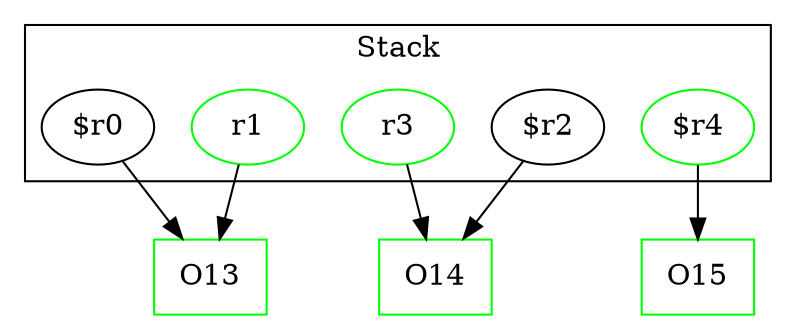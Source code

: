 digraph sample {
  rankDir="LR";
  subgraph cluster_0 {
    label="Stack"
    "r1"; "$r2"; "$r0"; "r3"; "$r4"; 
  }
  "r1" -> { O13 };
  "$r2" -> { O14 };
  "$r0" -> { O13 };
  "r3" -> { O14 };
  "$r4" -> { O15 };
  O13[shape=box];
  O15[shape=box];
  O14[shape=box];
  "r1"[color="green"];
  O13[color="green"];
  O15[color="green"];
  O14[color="green"];
  "r3"[color="green"];
  "$r4"[color="green"];
}
